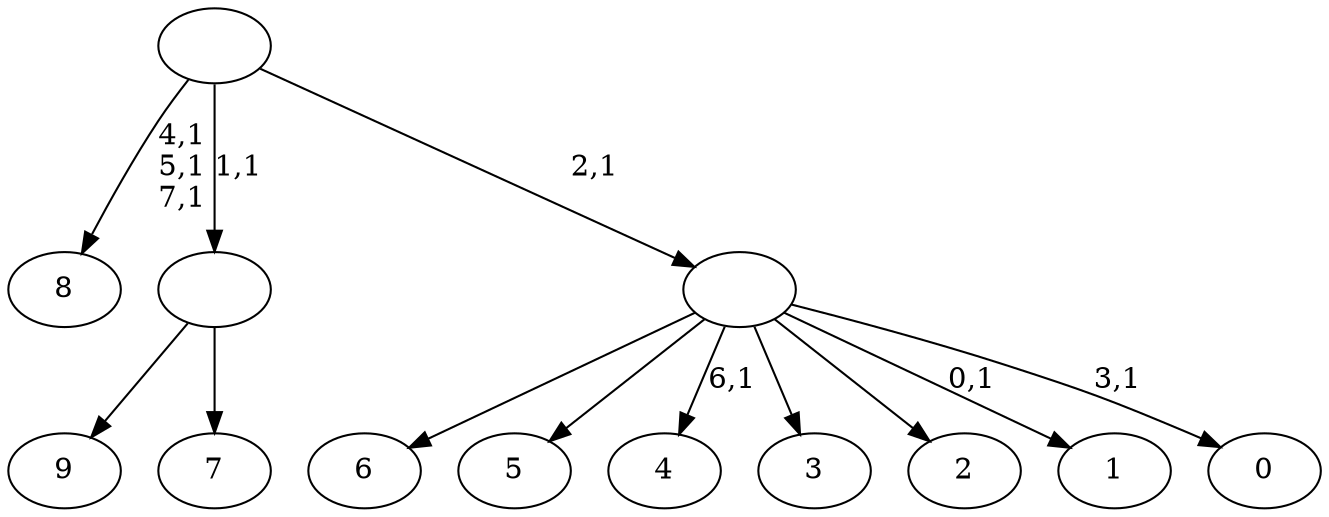digraph T {
	18 [label="9"]
	17 [label="8"]
	13 [label="7"]
	12 [label=""]
	11 [label="6"]
	10 [label="5"]
	9 [label="4"]
	7 [label="3"]
	6 [label="2"]
	5 [label="1"]
	3 [label="0"]
	1 [label=""]
	0 [label=""]
	12 -> 18 [label=""]
	12 -> 13 [label=""]
	1 -> 3 [label="3,1"]
	1 -> 5 [label="0,1"]
	1 -> 9 [label="6,1"]
	1 -> 11 [label=""]
	1 -> 10 [label=""]
	1 -> 7 [label=""]
	1 -> 6 [label=""]
	0 -> 17 [label="4,1\n5,1\n7,1"]
	0 -> 12 [label="1,1"]
	0 -> 1 [label="2,1"]
}
